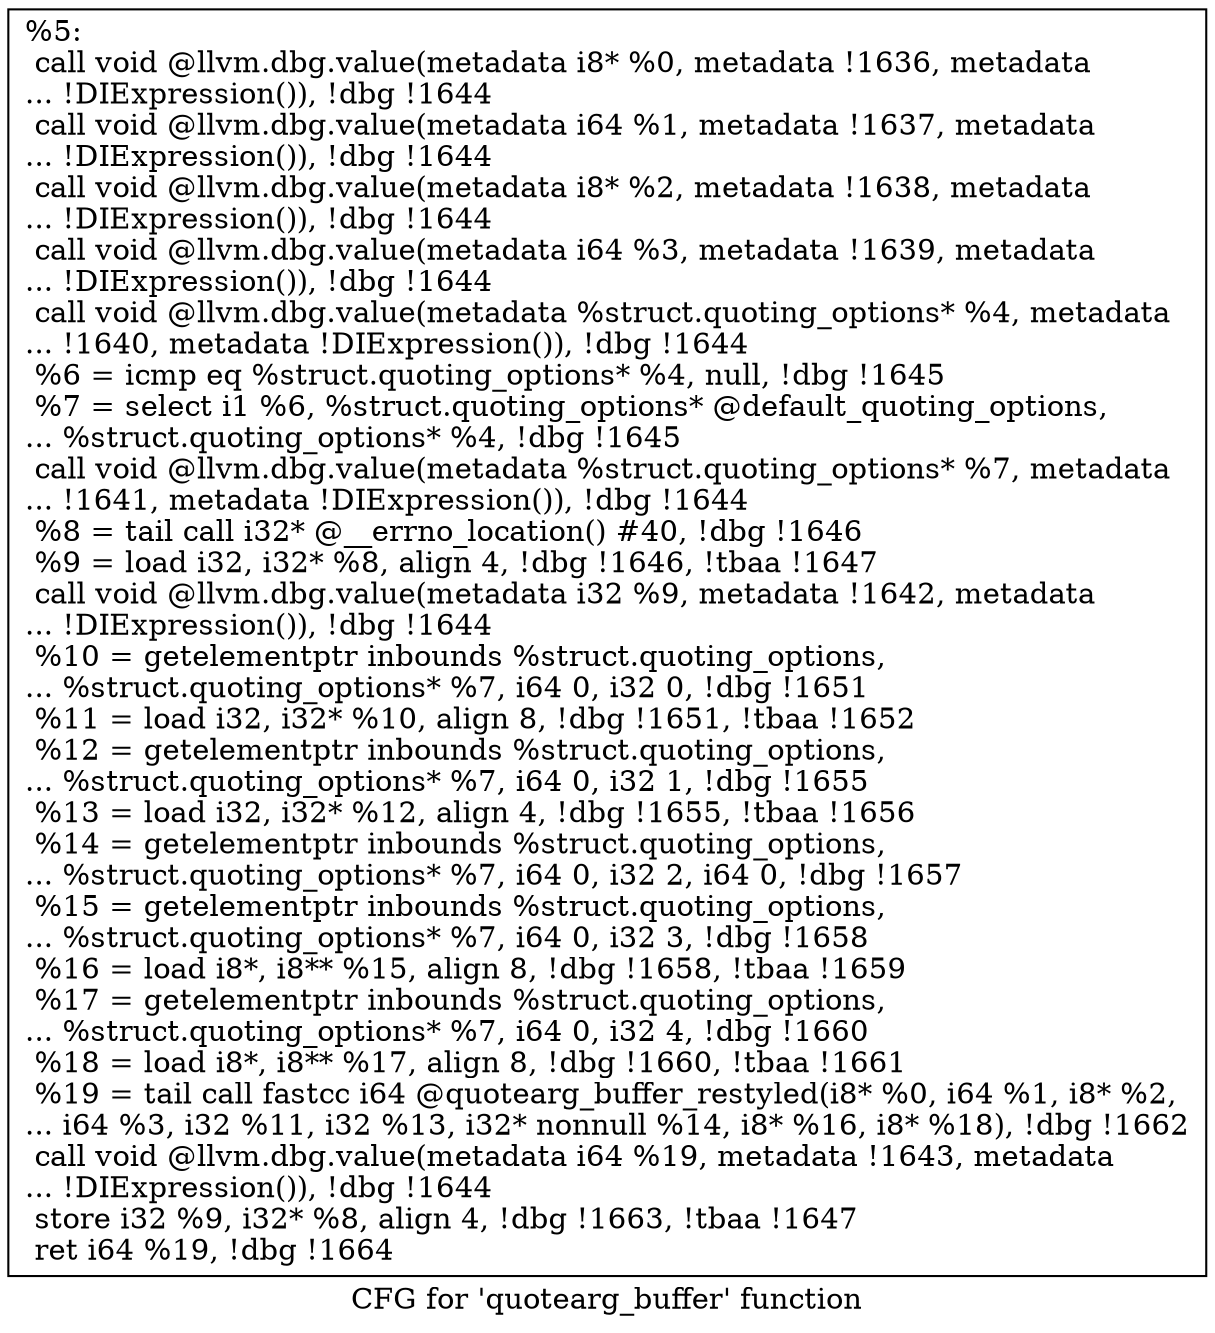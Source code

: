 digraph "CFG for 'quotearg_buffer' function" {
	label="CFG for 'quotearg_buffer' function";

	Node0x13be3d0 [shape=record,label="{%5:\l  call void @llvm.dbg.value(metadata i8* %0, metadata !1636, metadata\l... !DIExpression()), !dbg !1644\l  call void @llvm.dbg.value(metadata i64 %1, metadata !1637, metadata\l... !DIExpression()), !dbg !1644\l  call void @llvm.dbg.value(metadata i8* %2, metadata !1638, metadata\l... !DIExpression()), !dbg !1644\l  call void @llvm.dbg.value(metadata i64 %3, metadata !1639, metadata\l... !DIExpression()), !dbg !1644\l  call void @llvm.dbg.value(metadata %struct.quoting_options* %4, metadata\l... !1640, metadata !DIExpression()), !dbg !1644\l  %6 = icmp eq %struct.quoting_options* %4, null, !dbg !1645\l  %7 = select i1 %6, %struct.quoting_options* @default_quoting_options,\l... %struct.quoting_options* %4, !dbg !1645\l  call void @llvm.dbg.value(metadata %struct.quoting_options* %7, metadata\l... !1641, metadata !DIExpression()), !dbg !1644\l  %8 = tail call i32* @__errno_location() #40, !dbg !1646\l  %9 = load i32, i32* %8, align 4, !dbg !1646, !tbaa !1647\l  call void @llvm.dbg.value(metadata i32 %9, metadata !1642, metadata\l... !DIExpression()), !dbg !1644\l  %10 = getelementptr inbounds %struct.quoting_options,\l... %struct.quoting_options* %7, i64 0, i32 0, !dbg !1651\l  %11 = load i32, i32* %10, align 8, !dbg !1651, !tbaa !1652\l  %12 = getelementptr inbounds %struct.quoting_options,\l... %struct.quoting_options* %7, i64 0, i32 1, !dbg !1655\l  %13 = load i32, i32* %12, align 4, !dbg !1655, !tbaa !1656\l  %14 = getelementptr inbounds %struct.quoting_options,\l... %struct.quoting_options* %7, i64 0, i32 2, i64 0, !dbg !1657\l  %15 = getelementptr inbounds %struct.quoting_options,\l... %struct.quoting_options* %7, i64 0, i32 3, !dbg !1658\l  %16 = load i8*, i8** %15, align 8, !dbg !1658, !tbaa !1659\l  %17 = getelementptr inbounds %struct.quoting_options,\l... %struct.quoting_options* %7, i64 0, i32 4, !dbg !1660\l  %18 = load i8*, i8** %17, align 8, !dbg !1660, !tbaa !1661\l  %19 = tail call fastcc i64 @quotearg_buffer_restyled(i8* %0, i64 %1, i8* %2,\l... i64 %3, i32 %11, i32 %13, i32* nonnull %14, i8* %16, i8* %18), !dbg !1662\l  call void @llvm.dbg.value(metadata i64 %19, metadata !1643, metadata\l... !DIExpression()), !dbg !1644\l  store i32 %9, i32* %8, align 4, !dbg !1663, !tbaa !1647\l  ret i64 %19, !dbg !1664\l}"];
}
